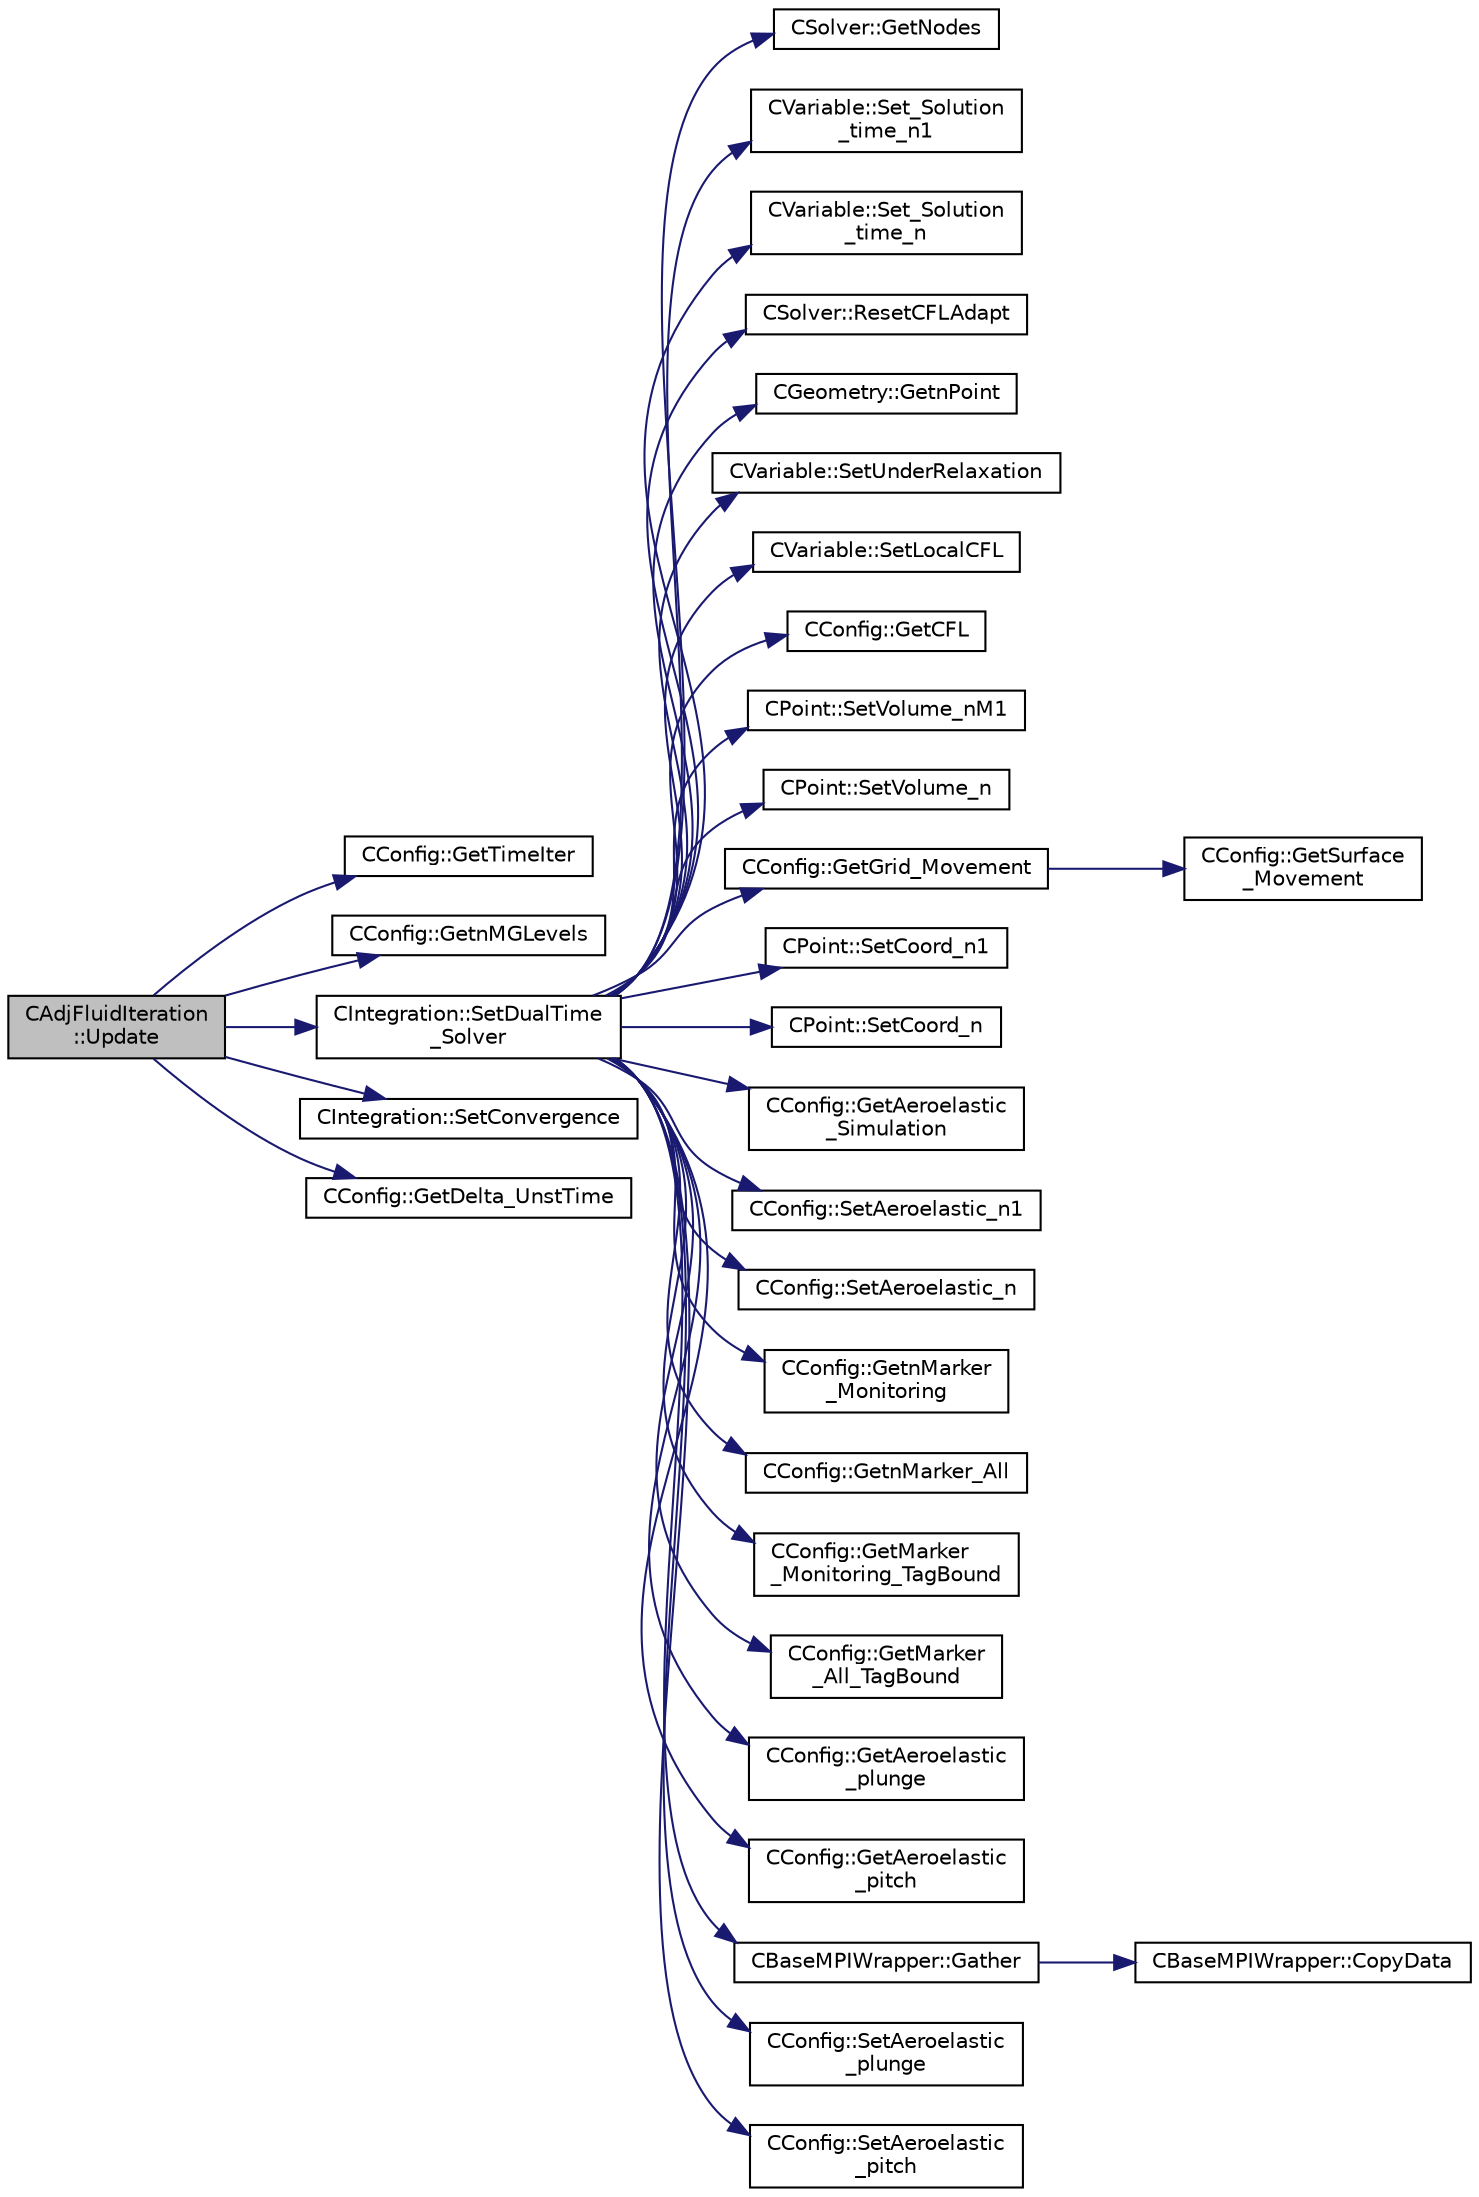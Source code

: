 digraph "CAdjFluidIteration::Update"
{
  edge [fontname="Helvetica",fontsize="10",labelfontname="Helvetica",labelfontsize="10"];
  node [fontname="Helvetica",fontsize="10",shape=record];
  rankdir="LR";
  Node35 [label="CAdjFluidIteration\l::Update",height=0.2,width=0.4,color="black", fillcolor="grey75", style="filled", fontcolor="black"];
  Node35 -> Node36 [color="midnightblue",fontsize="10",style="solid",fontname="Helvetica"];
  Node36 [label="CConfig::GetTimeIter",height=0.2,width=0.4,color="black", fillcolor="white", style="filled",URL="$class_c_config.html#aa659f28a1d71b0924944a9fb248e3d6e",tooltip="Get the current time iteration number. "];
  Node35 -> Node37 [color="midnightblue",fontsize="10",style="solid",fontname="Helvetica"];
  Node37 [label="CConfig::GetnMGLevels",height=0.2,width=0.4,color="black", fillcolor="white", style="filled",URL="$class_c_config.html#aea7f78497a5cd863bd065391232329fd",tooltip="Get the number of multigrid levels. "];
  Node35 -> Node38 [color="midnightblue",fontsize="10",style="solid",fontname="Helvetica"];
  Node38 [label="CIntegration::SetDualTime\l_Solver",height=0.2,width=0.4,color="black", fillcolor="white", style="filled",URL="$class_c_integration.html#ac4f1d2478b4378c7a861e86f40687327",tooltip="Save the solution, and volume at different time steps. "];
  Node38 -> Node39 [color="midnightblue",fontsize="10",style="solid",fontname="Helvetica"];
  Node39 [label="CSolver::GetNodes",height=0.2,width=0.4,color="black", fillcolor="white", style="filled",URL="$class_c_solver.html#af3198e52a2ea377bb765647b5e697197",tooltip="Allow outside access to the nodes of the solver, containing conservatives, primitives, etc. "];
  Node38 -> Node40 [color="midnightblue",fontsize="10",style="solid",fontname="Helvetica"];
  Node40 [label="CVariable::Set_Solution\l_time_n1",height=0.2,width=0.4,color="black", fillcolor="white", style="filled",URL="$class_c_variable.html#a527a337871bb37c3bb2df40c2b946884",tooltip="Set the variable solution at time n-1. "];
  Node38 -> Node41 [color="midnightblue",fontsize="10",style="solid",fontname="Helvetica"];
  Node41 [label="CVariable::Set_Solution\l_time_n",height=0.2,width=0.4,color="black", fillcolor="white", style="filled",URL="$class_c_variable.html#abf55f051089ec13d9c0422ed3389a9dc",tooltip="Set the variable solution at time n. "];
  Node38 -> Node42 [color="midnightblue",fontsize="10",style="solid",fontname="Helvetica"];
  Node42 [label="CSolver::ResetCFLAdapt",height=0.2,width=0.4,color="black", fillcolor="white", style="filled",URL="$class_c_solver.html#af80681dac3e3fbb1c0e816322fe02b2b",tooltip="Reset the local CFL adaption variables. "];
  Node38 -> Node43 [color="midnightblue",fontsize="10",style="solid",fontname="Helvetica"];
  Node43 [label="CGeometry::GetnPoint",height=0.2,width=0.4,color="black", fillcolor="white", style="filled",URL="$class_c_geometry.html#aa68b666b38f4d2c7021736ae86940f44",tooltip="Get number of points. "];
  Node38 -> Node44 [color="midnightblue",fontsize="10",style="solid",fontname="Helvetica"];
  Node44 [label="CVariable::SetUnderRelaxation",height=0.2,width=0.4,color="black", fillcolor="white", style="filled",URL="$class_c_variable.html#a9b8011eec0bc306643d276db7fd39413",tooltip="Set the value of the under-relaxation parameter for the current control volume (CV). "];
  Node38 -> Node45 [color="midnightblue",fontsize="10",style="solid",fontname="Helvetica"];
  Node45 [label="CVariable::SetLocalCFL",height=0.2,width=0.4,color="black", fillcolor="white", style="filled",URL="$class_c_variable.html#a77d2f7f3fb35de75f915725662790060",tooltip="Set the value of the local CFL number for the current control volume (CV). "];
  Node38 -> Node46 [color="midnightblue",fontsize="10",style="solid",fontname="Helvetica"];
  Node46 [label="CConfig::GetCFL",height=0.2,width=0.4,color="black", fillcolor="white", style="filled",URL="$class_c_config.html#a5a509e57de00494a1cb92e011c1c0dbc",tooltip="Get the Courant Friedrich Levi number for each grid. "];
  Node38 -> Node47 [color="midnightblue",fontsize="10",style="solid",fontname="Helvetica"];
  Node47 [label="CPoint::SetVolume_nM1",height=0.2,width=0.4,color="black", fillcolor="white", style="filled",URL="$class_c_point.html#a79ecc2a84c9b991d4d57e883c4d086d5",tooltip="Set the volume of the control volume at time n+1. "];
  Node38 -> Node48 [color="midnightblue",fontsize="10",style="solid",fontname="Helvetica"];
  Node48 [label="CPoint::SetVolume_n",height=0.2,width=0.4,color="black", fillcolor="white", style="filled",URL="$class_c_point.html#a72a57731b5e2b1d312144f7c41ff689e",tooltip="Set the volume of the control volume at time n. "];
  Node38 -> Node49 [color="midnightblue",fontsize="10",style="solid",fontname="Helvetica"];
  Node49 [label="CConfig::GetGrid_Movement",height=0.2,width=0.4,color="black", fillcolor="white", style="filled",URL="$class_c_config.html#a65f49bf3888539804cc0ceac28a32923",tooltip="Get information about the grid movement. "];
  Node49 -> Node50 [color="midnightblue",fontsize="10",style="solid",fontname="Helvetica"];
  Node50 [label="CConfig::GetSurface\l_Movement",height=0.2,width=0.4,color="black", fillcolor="white", style="filled",URL="$class_c_config.html#a67dbc09d0ad95072023d7f356333d6c8",tooltip="Get information about deforming markers. "];
  Node38 -> Node51 [color="midnightblue",fontsize="10",style="solid",fontname="Helvetica"];
  Node51 [label="CPoint::SetCoord_n1",height=0.2,width=0.4,color="black", fillcolor="white", style="filled",URL="$class_c_point.html#a2c58dcd1503e1157f5afc7c9200743eb",tooltip="Set the coordinates of the control volume at time n-1 to the ones in Coord_n. "];
  Node38 -> Node52 [color="midnightblue",fontsize="10",style="solid",fontname="Helvetica"];
  Node52 [label="CPoint::SetCoord_n",height=0.2,width=0.4,color="black", fillcolor="white", style="filled",URL="$class_c_point.html#ac99bf9bb160e4f7bee37d7cc29d17b3c",tooltip="Set the coordinates of the control volume at time n to the ones in Coord. "];
  Node38 -> Node53 [color="midnightblue",fontsize="10",style="solid",fontname="Helvetica"];
  Node53 [label="CConfig::GetAeroelastic\l_Simulation",height=0.2,width=0.4,color="black", fillcolor="white", style="filled",URL="$class_c_config.html#a5e201a02b845a33f967cbcd3f462018a",tooltip="Get information about the aeroelastic simulation. "];
  Node38 -> Node54 [color="midnightblue",fontsize="10",style="solid",fontname="Helvetica"];
  Node54 [label="CConfig::SetAeroelastic_n1",height=0.2,width=0.4,color="black", fillcolor="white", style="filled",URL="$class_c_config.html#a32f6495cb4c1b1b6dd6d94a661bc9818",tooltip="Value of Aeroelastic solution coordinate at time n-1 from time n. "];
  Node38 -> Node55 [color="midnightblue",fontsize="10",style="solid",fontname="Helvetica"];
  Node55 [label="CConfig::SetAeroelastic_n",height=0.2,width=0.4,color="black", fillcolor="white", style="filled",URL="$class_c_config.html#a732fbb3aa0665472f8397c3f42534b30",tooltip="Value of Aeroelastic solution coordinate at time n from time n+1. "];
  Node38 -> Node56 [color="midnightblue",fontsize="10",style="solid",fontname="Helvetica"];
  Node56 [label="CConfig::GetnMarker\l_Monitoring",height=0.2,width=0.4,color="black", fillcolor="white", style="filled",URL="$class_c_config.html#a62a92b26c1300323f4a4a035ec19af1a",tooltip="Get the total number of monitoring markers. "];
  Node38 -> Node57 [color="midnightblue",fontsize="10",style="solid",fontname="Helvetica"];
  Node57 [label="CConfig::GetnMarker_All",height=0.2,width=0.4,color="black", fillcolor="white", style="filled",URL="$class_c_config.html#a300c4884edfc0c2acf395036439004f4",tooltip="Get the total number of boundary markers including send/receive domains. "];
  Node38 -> Node58 [color="midnightblue",fontsize="10",style="solid",fontname="Helvetica"];
  Node58 [label="CConfig::GetMarker\l_Monitoring_TagBound",height=0.2,width=0.4,color="black", fillcolor="white", style="filled",URL="$class_c_config.html#a5bf47083eec0b00543d3d8c387f41ab2",tooltip="Get the name of the surface defined in the geometry file. "];
  Node38 -> Node59 [color="midnightblue",fontsize="10",style="solid",fontname="Helvetica"];
  Node59 [label="CConfig::GetMarker\l_All_TagBound",height=0.2,width=0.4,color="black", fillcolor="white", style="filled",URL="$class_c_config.html#a967e969a3beb24bb6e57d7036af003be",tooltip="Get the index of the surface defined in the geometry file. "];
  Node38 -> Node60 [color="midnightblue",fontsize="10",style="solid",fontname="Helvetica"];
  Node60 [label="CConfig::GetAeroelastic\l_plunge",height=0.2,width=0.4,color="black", fillcolor="white", style="filled",URL="$class_c_config.html#aa28d5164af585f7a1f3fa702fa044a2d",tooltip="Value of plunging coordinate. "];
  Node38 -> Node61 [color="midnightblue",fontsize="10",style="solid",fontname="Helvetica"];
  Node61 [label="CConfig::GetAeroelastic\l_pitch",height=0.2,width=0.4,color="black", fillcolor="white", style="filled",URL="$class_c_config.html#a57928a763b6b5f41e2dac1992596138d",tooltip="Value of pitching coordinate. "];
  Node38 -> Node62 [color="midnightblue",fontsize="10",style="solid",fontname="Helvetica"];
  Node62 [label="CBaseMPIWrapper::Gather",height=0.2,width=0.4,color="black", fillcolor="white", style="filled",URL="$class_c_base_m_p_i_wrapper.html#a39e59958c13f7fefc74062ba2ff149f1"];
  Node62 -> Node63 [color="midnightblue",fontsize="10",style="solid",fontname="Helvetica"];
  Node63 [label="CBaseMPIWrapper::CopyData",height=0.2,width=0.4,color="black", fillcolor="white", style="filled",URL="$class_c_base_m_p_i_wrapper.html#a4725cc1dd65b161b483e812a538a5e36"];
  Node38 -> Node64 [color="midnightblue",fontsize="10",style="solid",fontname="Helvetica"];
  Node64 [label="CConfig::SetAeroelastic\l_plunge",height=0.2,width=0.4,color="black", fillcolor="white", style="filled",URL="$class_c_config.html#a265f87e00ba2ed387f084082c7f6d1cb",tooltip="Value of plunging coordinate. "];
  Node38 -> Node65 [color="midnightblue",fontsize="10",style="solid",fontname="Helvetica"];
  Node65 [label="CConfig::SetAeroelastic\l_pitch",height=0.2,width=0.4,color="black", fillcolor="white", style="filled",URL="$class_c_config.html#a9ba428baa92dc36b447d424450a49b1a",tooltip="Value of pitching coordinate. "];
  Node35 -> Node66 [color="midnightblue",fontsize="10",style="solid",fontname="Helvetica"];
  Node66 [label="CIntegration::SetConvergence",height=0.2,width=0.4,color="black", fillcolor="white", style="filled",URL="$class_c_integration.html#a5f5e3b9ec398e7d4aef31982f90bfc67",tooltip="Set the indicator of the convergence. "];
  Node35 -> Node67 [color="midnightblue",fontsize="10",style="solid",fontname="Helvetica"];
  Node67 [label="CConfig::GetDelta_UnstTime",height=0.2,width=0.4,color="black", fillcolor="white", style="filled",URL="$class_c_config.html#aa9a5ddd6d3f6f56bc21f8a2ec3e7d220",tooltip="If we are prforming an unsteady simulation, there is only one value of the time step for the complete..."];
}
